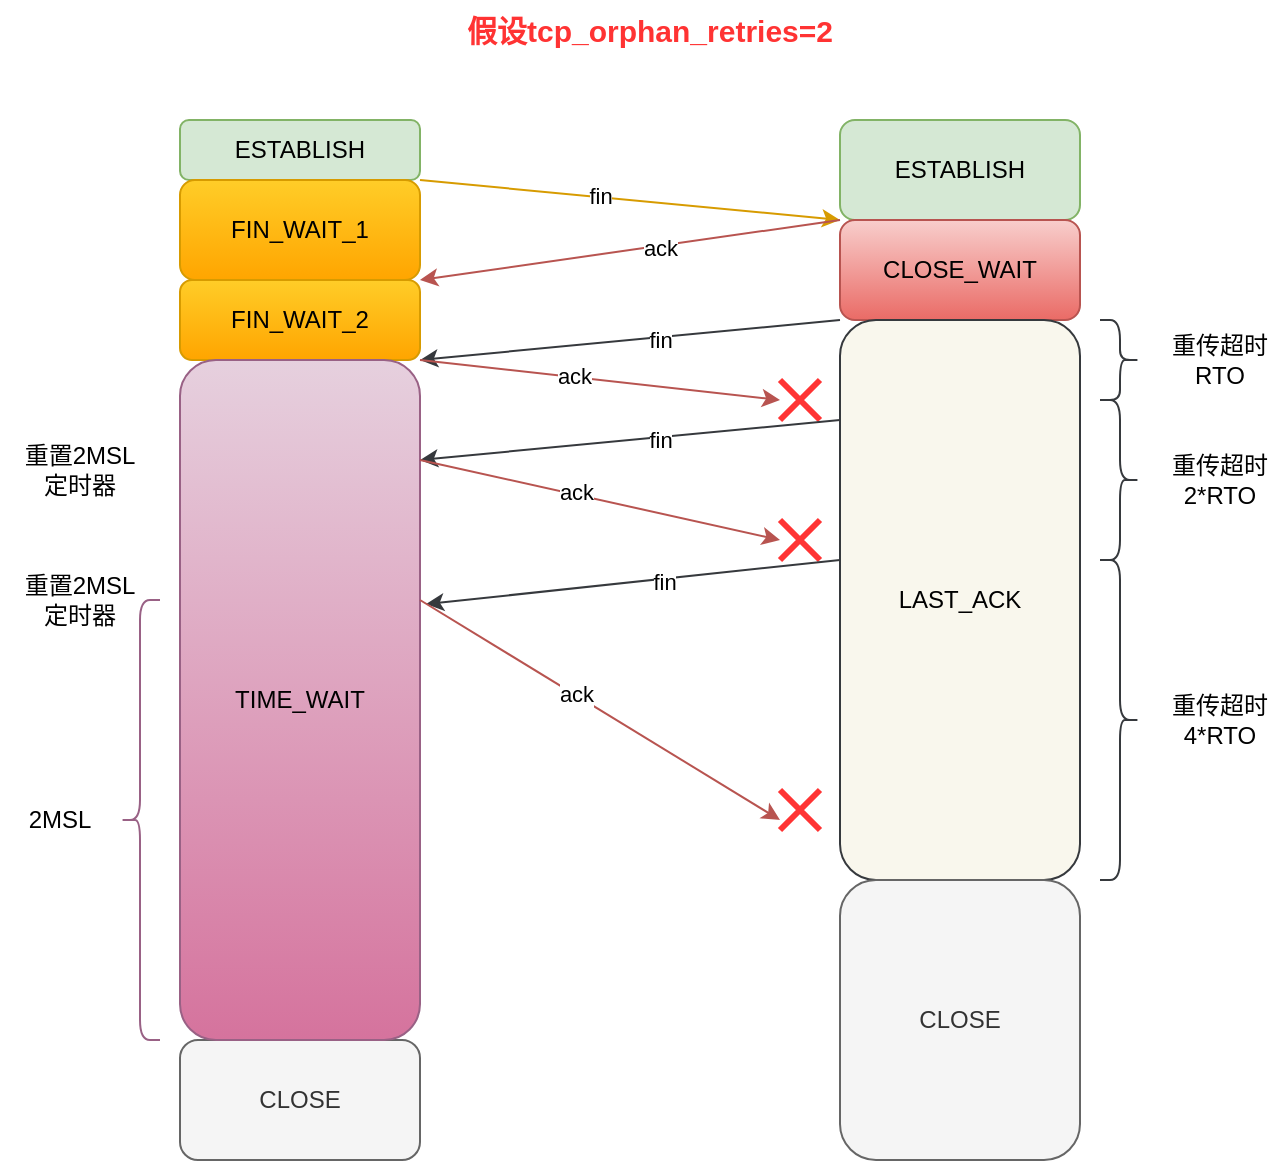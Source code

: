 <mxfile version="20.8.16" type="device"><diagram name="第 1 页" id="rM8j7UXgsIs_4yj_zaCb"><mxGraphModel dx="1418" dy="828" grid="1" gridSize="10" guides="1" tooltips="1" connect="1" arrows="1" fold="1" page="1" pageScale="1" pageWidth="827" pageHeight="1169" math="0" shadow="0"><root><mxCell id="0"/><mxCell id="1" parent="0"/><mxCell id="NiQcPkI9Ou7xpyMPSRXo-3" value="ESTABLISH" style="rounded=1;whiteSpace=wrap;html=1;fillColor=#d5e8d4;strokeColor=#82b366;" parent="1" vertex="1"><mxGeometry x="150" y="160" width="120" height="30" as="geometry"/></mxCell><mxCell id="NiQcPkI9Ou7xpyMPSRXo-4" value="ESTABLISH" style="rounded=1;whiteSpace=wrap;html=1;fillColor=#d5e8d4;strokeColor=#82b366;" parent="1" vertex="1"><mxGeometry x="480" y="160" width="120" height="50" as="geometry"/></mxCell><mxCell id="J9tkuOY3r8yE4bf_1qsk-1" value="" style="endArrow=classic;html=1;rounded=0;exitX=1;exitY=1;exitDx=0;exitDy=0;entryX=0;entryY=1;entryDx=0;entryDy=0;fillColor=#ffcd28;gradientColor=#ffa500;strokeColor=#d79b00;" parent="1" source="NiQcPkI9Ou7xpyMPSRXo-3" target="NiQcPkI9Ou7xpyMPSRXo-4" edge="1"><mxGeometry width="50" height="50" relative="1" as="geometry"><mxPoint x="340" y="180" as="sourcePoint"/><mxPoint x="450" y="210" as="targetPoint"/></mxGeometry></mxCell><mxCell id="J9tkuOY3r8yE4bf_1qsk-3" value="fin" style="edgeLabel;html=1;align=center;verticalAlign=middle;resizable=0;points=[];" parent="J9tkuOY3r8yE4bf_1qsk-1" vertex="1" connectable="0"><mxGeometry x="-0.143" y="1" relative="1" as="geometry"><mxPoint as="offset"/></mxGeometry></mxCell><mxCell id="J9tkuOY3r8yE4bf_1qsk-16" value="" style="shape=curlyBracket;whiteSpace=wrap;html=1;rounded=1;labelPosition=left;verticalLabelPosition=middle;align=right;verticalAlign=middle;strokeColor=#996185;fillColor=#e6d0de;gradientColor=#d5739d;" parent="1" vertex="1"><mxGeometry x="120" y="400" width="20" height="220" as="geometry"/></mxCell><mxCell id="J9tkuOY3r8yE4bf_1qsk-17" value="" style="endArrow=classic;html=1;rounded=0;exitX=0;exitY=0;exitDx=0;exitDy=0;fillColor=#f9f7ed;strokeColor=#36393d;entryX=1;entryY=0;entryDx=0;entryDy=0;" parent="1" source="C-bCfHbYX1oZ4Yq-5mFB-8" edge="1" target="MX3Vn1Ioy5gXoUSgaiQu-2"><mxGeometry width="50" height="50" relative="1" as="geometry"><mxPoint x="50" y="630" as="sourcePoint"/><mxPoint x="280" y="280" as="targetPoint"/></mxGeometry></mxCell><mxCell id="J9tkuOY3r8yE4bf_1qsk-18" value="fin" style="edgeLabel;html=1;align=center;verticalAlign=middle;resizable=0;points=[];" parent="J9tkuOY3r8yE4bf_1qsk-17" vertex="1" connectable="0"><mxGeometry x="-0.143" y="1" relative="1" as="geometry"><mxPoint as="offset"/></mxGeometry></mxCell><mxCell id="J9tkuOY3r8yE4bf_1qsk-20" value="重置2MSL定时器" style="text;html=1;strokeColor=none;fillColor=none;align=center;verticalAlign=middle;whiteSpace=wrap;rounded=0;" parent="1" vertex="1"><mxGeometry x="70" y="320" width="60" height="30" as="geometry"/></mxCell><mxCell id="J9tkuOY3r8yE4bf_1qsk-21" value="CLOSE" style="rounded=1;whiteSpace=wrap;html=1;fillColor=#f5f5f5;strokeColor=#666666;fontColor=#333333;" parent="1" vertex="1"><mxGeometry x="150" y="620" width="120" height="60" as="geometry"/></mxCell><mxCell id="C-bCfHbYX1oZ4Yq-5mFB-7" value="" style="edgeStyle=orthogonalEdgeStyle;rounded=0;orthogonalLoop=1;jettySize=auto;html=1;" parent="1" source="bqYiSeJEVgdTaVtKOBO_-1" target="C-bCfHbYX1oZ4Yq-5mFB-5" edge="1"><mxGeometry relative="1" as="geometry"/></mxCell><mxCell id="bqYiSeJEVgdTaVtKOBO_-1" value="FIN_WAIT_1" style="rounded=1;whiteSpace=wrap;html=1;fillColor=#ffcd28;strokeColor=#d79b00;gradientColor=#ffa500;" parent="1" vertex="1"><mxGeometry x="150" y="190" width="120" height="50" as="geometry"/></mxCell><mxCell id="bqYiSeJEVgdTaVtKOBO_-2" value="&lt;b&gt;&lt;font style=&quot;font-size: 15px;&quot; color=&quot;#ff3333&quot;&gt;假设tcp_orphan_retries=2&lt;/font&gt;&lt;/b&gt;" style="text;html=1;strokeColor=none;fillColor=none;align=center;verticalAlign=middle;whiteSpace=wrap;rounded=0;" parent="1" vertex="1"><mxGeometry x="290" y="100" width="190" height="30" as="geometry"/></mxCell><mxCell id="C-bCfHbYX1oZ4Yq-5mFB-1" value="CLOSE_WAIT" style="rounded=1;whiteSpace=wrap;html=1;fillColor=#f8cecc;strokeColor=#b85450;gradientColor=#ea6b66;" parent="1" vertex="1"><mxGeometry x="480" y="210" width="120" height="50" as="geometry"/></mxCell><mxCell id="C-bCfHbYX1oZ4Yq-5mFB-2" value="" style="endArrow=classic;html=1;rounded=0;exitX=0;exitY=0;exitDx=0;exitDy=0;fillColor=#f8cecc;gradientColor=#ea6b66;strokeColor=#b85450;entryX=1;entryY=1;entryDx=0;entryDy=0;" parent="1" source="C-bCfHbYX1oZ4Yq-5mFB-1" target="bqYiSeJEVgdTaVtKOBO_-1" edge="1"><mxGeometry width="50" height="50" relative="1" as="geometry"><mxPoint x="470" y="360" as="sourcePoint"/><mxPoint x="280" y="230" as="targetPoint"/></mxGeometry></mxCell><mxCell id="C-bCfHbYX1oZ4Yq-5mFB-3" value="ack" style="edgeLabel;html=1;align=center;verticalAlign=middle;resizable=0;points=[];" parent="C-bCfHbYX1oZ4Yq-5mFB-2" vertex="1" connectable="0"><mxGeometry x="-0.143" y="1" relative="1" as="geometry"><mxPoint as="offset"/></mxGeometry></mxCell><mxCell id="C-bCfHbYX1oZ4Yq-5mFB-5" value="FIN_WAIT_2" style="rounded=1;whiteSpace=wrap;html=1;fillColor=#ffcd28;strokeColor=#d79b00;gradientColor=#ffa500;" parent="1" vertex="1"><mxGeometry x="150" y="240" width="120" height="40" as="geometry"/></mxCell><mxCell id="C-bCfHbYX1oZ4Yq-5mFB-8" value="LAST_ACK" style="rounded=1;whiteSpace=wrap;html=1;fillColor=#f9f7ed;strokeColor=#36393d;" parent="1" vertex="1"><mxGeometry x="480" y="260" width="120" height="280" as="geometry"/></mxCell><mxCell id="C-bCfHbYX1oZ4Yq-5mFB-9" value="" style="shape=curlyBracket;whiteSpace=wrap;html=1;rounded=1;flipH=1;labelPosition=right;verticalLabelPosition=middle;align=left;verticalAlign=middle;fillColor=#f9f7ed;strokeColor=#36393d;" parent="1" vertex="1"><mxGeometry x="610" y="260" width="20" height="40" as="geometry"/></mxCell><mxCell id="C-bCfHbYX1oZ4Yq-5mFB-13" value="" style="shape=curlyBracket;whiteSpace=wrap;html=1;rounded=1;flipH=1;labelPosition=right;verticalLabelPosition=middle;align=left;verticalAlign=middle;fillColor=#f9f7ed;strokeColor=#36393d;" parent="1" vertex="1"><mxGeometry x="610" y="300" width="20" height="80" as="geometry"/></mxCell><mxCell id="C-bCfHbYX1oZ4Yq-5mFB-14" value="重传超时&lt;br&gt;RTO" style="text;html=1;strokeColor=none;fillColor=none;align=center;verticalAlign=middle;whiteSpace=wrap;rounded=0;" parent="1" vertex="1"><mxGeometry x="640" y="265" width="60" height="30" as="geometry"/></mxCell><mxCell id="C-bCfHbYX1oZ4Yq-5mFB-15" value="重传超时&lt;br&gt;2*RTO" style="text;html=1;strokeColor=none;fillColor=none;align=center;verticalAlign=middle;whiteSpace=wrap;rounded=0;" parent="1" vertex="1"><mxGeometry x="640" y="325" width="60" height="30" as="geometry"/></mxCell><mxCell id="C-bCfHbYX1oZ4Yq-5mFB-16" value="" style="shape=curlyBracket;whiteSpace=wrap;html=1;rounded=1;flipH=1;labelPosition=right;verticalLabelPosition=middle;align=left;verticalAlign=middle;fillColor=#f9f7ed;strokeColor=#36393d;" parent="1" vertex="1"><mxGeometry x="610" y="380" width="20" height="160" as="geometry"/></mxCell><mxCell id="C-bCfHbYX1oZ4Yq-5mFB-17" value="CLOSE" style="rounded=1;whiteSpace=wrap;html=1;fillColor=#f5f5f5;strokeColor=#666666;fontColor=#333333;" parent="1" vertex="1"><mxGeometry x="480" y="540" width="120" height="140" as="geometry"/></mxCell><mxCell id="C-bCfHbYX1oZ4Yq-5mFB-20" value="" style="shape=umlDestroy;whiteSpace=wrap;html=1;strokeWidth=3;strokeColor=#FF3333;" parent="1" vertex="1"><mxGeometry x="450" y="495" width="20" height="20" as="geometry"/></mxCell><mxCell id="C-bCfHbYX1oZ4Yq-5mFB-21" value="重传超时&lt;br&gt;4*RTO" style="text;html=1;strokeColor=none;fillColor=none;align=center;verticalAlign=middle;whiteSpace=wrap;rounded=0;" parent="1" vertex="1"><mxGeometry x="640" y="445" width="60" height="30" as="geometry"/></mxCell><mxCell id="MX3Vn1Ioy5gXoUSgaiQu-2" value="TIME_WAIT" style="rounded=1;whiteSpace=wrap;html=1;fillColor=#e6d0de;strokeColor=#996185;gradientColor=#d5739d;" vertex="1" parent="1"><mxGeometry x="150" y="280" width="120" height="340" as="geometry"/></mxCell><mxCell id="MX3Vn1Ioy5gXoUSgaiQu-3" value="" style="endArrow=classic;html=1;rounded=0;exitX=1;exitY=0;exitDx=0;exitDy=0;fillColor=#f8cecc;gradientColor=#ea6b66;strokeColor=#b85450;" edge="1" parent="1" source="MX3Vn1Ioy5gXoUSgaiQu-2"><mxGeometry width="50" height="50" relative="1" as="geometry"><mxPoint x="540" y="430" as="sourcePoint"/><mxPoint x="450" y="300" as="targetPoint"/></mxGeometry></mxCell><mxCell id="MX3Vn1Ioy5gXoUSgaiQu-4" value="ack" style="edgeLabel;html=1;align=center;verticalAlign=middle;resizable=0;points=[];" vertex="1" connectable="0" parent="MX3Vn1Ioy5gXoUSgaiQu-3"><mxGeometry x="-0.143" y="1" relative="1" as="geometry"><mxPoint as="offset"/></mxGeometry></mxCell><mxCell id="MX3Vn1Ioy5gXoUSgaiQu-5" value="" style="shape=umlDestroy;whiteSpace=wrap;html=1;strokeWidth=3;strokeColor=#FF3333;" vertex="1" parent="1"><mxGeometry x="450" y="290" width="20" height="20" as="geometry"/></mxCell><mxCell id="MX3Vn1Ioy5gXoUSgaiQu-7" value="" style="endArrow=classic;html=1;rounded=0;exitX=0;exitY=0;exitDx=0;exitDy=0;fillColor=#f9f7ed;strokeColor=#36393d;entryX=1;entryY=0;entryDx=0;entryDy=0;" edge="1" parent="1"><mxGeometry width="50" height="50" relative="1" as="geometry"><mxPoint x="480" y="310" as="sourcePoint"/><mxPoint x="270" y="330" as="targetPoint"/></mxGeometry></mxCell><mxCell id="MX3Vn1Ioy5gXoUSgaiQu-8" value="fin" style="edgeLabel;html=1;align=center;verticalAlign=middle;resizable=0;points=[];" vertex="1" connectable="0" parent="MX3Vn1Ioy5gXoUSgaiQu-7"><mxGeometry x="-0.143" y="1" relative="1" as="geometry"><mxPoint as="offset"/></mxGeometry></mxCell><mxCell id="MX3Vn1Ioy5gXoUSgaiQu-9" value="" style="endArrow=classic;html=1;rounded=0;exitX=1;exitY=0;exitDx=0;exitDy=0;fillColor=#f8cecc;gradientColor=#ea6b66;strokeColor=#b85450;" edge="1" parent="1"><mxGeometry width="50" height="50" relative="1" as="geometry"><mxPoint x="270" y="330" as="sourcePoint"/><mxPoint x="450" y="370" as="targetPoint"/></mxGeometry></mxCell><mxCell id="MX3Vn1Ioy5gXoUSgaiQu-10" value="ack" style="edgeLabel;html=1;align=center;verticalAlign=middle;resizable=0;points=[];" vertex="1" connectable="0" parent="MX3Vn1Ioy5gXoUSgaiQu-9"><mxGeometry x="-0.143" y="1" relative="1" as="geometry"><mxPoint as="offset"/></mxGeometry></mxCell><mxCell id="MX3Vn1Ioy5gXoUSgaiQu-11" value="" style="shape=umlDestroy;whiteSpace=wrap;html=1;strokeWidth=3;strokeColor=#FF3333;" vertex="1" parent="1"><mxGeometry x="450" y="360" width="20" height="20" as="geometry"/></mxCell><mxCell id="MX3Vn1Ioy5gXoUSgaiQu-12" value="" style="endArrow=classic;html=1;rounded=0;fillColor=#f9f7ed;strokeColor=#36393d;entryX=1.025;entryY=0.359;entryDx=0;entryDy=0;entryPerimeter=0;" edge="1" parent="1" target="MX3Vn1Ioy5gXoUSgaiQu-2"><mxGeometry width="50" height="50" relative="1" as="geometry"><mxPoint x="480" y="380" as="sourcePoint"/><mxPoint x="280" y="400" as="targetPoint"/></mxGeometry></mxCell><mxCell id="MX3Vn1Ioy5gXoUSgaiQu-13" value="fin" style="edgeLabel;html=1;align=center;verticalAlign=middle;resizable=0;points=[];" vertex="1" connectable="0" parent="MX3Vn1Ioy5gXoUSgaiQu-12"><mxGeometry x="-0.143" y="1" relative="1" as="geometry"><mxPoint as="offset"/></mxGeometry></mxCell><mxCell id="MX3Vn1Ioy5gXoUSgaiQu-14" value="" style="endArrow=classic;html=1;rounded=0;exitX=1;exitY=0;exitDx=0;exitDy=0;fillColor=#f8cecc;gradientColor=#ea6b66;strokeColor=#b85450;" edge="1" parent="1"><mxGeometry width="50" height="50" relative="1" as="geometry"><mxPoint x="270" y="400" as="sourcePoint"/><mxPoint x="450" y="510" as="targetPoint"/></mxGeometry></mxCell><mxCell id="MX3Vn1Ioy5gXoUSgaiQu-15" value="ack" style="edgeLabel;html=1;align=center;verticalAlign=middle;resizable=0;points=[];" vertex="1" connectable="0" parent="MX3Vn1Ioy5gXoUSgaiQu-14"><mxGeometry x="-0.143" y="1" relative="1" as="geometry"><mxPoint as="offset"/></mxGeometry></mxCell><mxCell id="MX3Vn1Ioy5gXoUSgaiQu-16" value="重置2MSL定时器" style="text;html=1;strokeColor=none;fillColor=none;align=center;verticalAlign=middle;whiteSpace=wrap;rounded=0;" vertex="1" parent="1"><mxGeometry x="70" y="385" width="60" height="30" as="geometry"/></mxCell><mxCell id="MX3Vn1Ioy5gXoUSgaiQu-17" value="2MSL" style="text;html=1;strokeColor=none;fillColor=none;align=center;verticalAlign=middle;whiteSpace=wrap;rounded=0;" vertex="1" parent="1"><mxGeometry x="60" y="495" width="60" height="30" as="geometry"/></mxCell></root></mxGraphModel></diagram></mxfile>